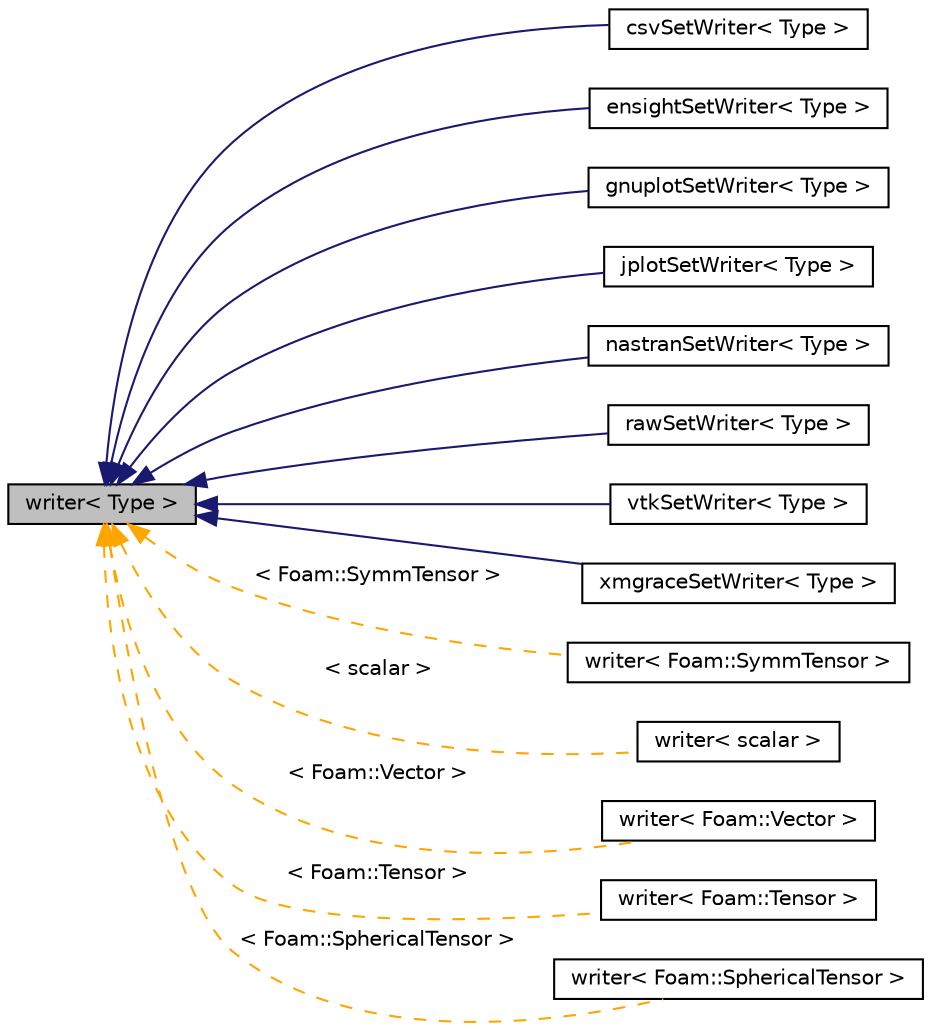 digraph "writer&lt; Type &gt;"
{
  bgcolor="transparent";
  edge [fontname="Helvetica",fontsize="10",labelfontname="Helvetica",labelfontsize="10"];
  node [fontname="Helvetica",fontsize="10",shape=record];
  rankdir="LR";
  Node1 [label="writer\< Type \>",height=0.2,width=0.4,color="black", fillcolor="grey75", style="filled" fontcolor="black"];
  Node1 -> Node2 [dir="back",color="midnightblue",fontsize="10",style="solid",fontname="Helvetica"];
  Node2 [label="csvSetWriter\< Type \>",height=0.2,width=0.4,color="black",URL="$classFoam_1_1csvSetWriter.html",tooltip="Write set in csv format. "];
  Node1 -> Node3 [dir="back",color="midnightblue",fontsize="10",style="solid",fontname="Helvetica"];
  Node3 [label="ensightSetWriter\< Type \>",height=0.2,width=0.4,color="black",URL="$classFoam_1_1ensightSetWriter.html"];
  Node1 -> Node4 [dir="back",color="midnightblue",fontsize="10",style="solid",fontname="Helvetica"];
  Node4 [label="gnuplotSetWriter\< Type \>",height=0.2,width=0.4,color="black",URL="$classFoam_1_1gnuplotSetWriter.html"];
  Node1 -> Node5 [dir="back",color="midnightblue",fontsize="10",style="solid",fontname="Helvetica"];
  Node5 [label="jplotSetWriter\< Type \>",height=0.2,width=0.4,color="black",URL="$classFoam_1_1jplotSetWriter.html"];
  Node1 -> Node6 [dir="back",color="midnightblue",fontsize="10",style="solid",fontname="Helvetica"];
  Node6 [label="nastranSetWriter\< Type \>",height=0.2,width=0.4,color="black",URL="$classFoam_1_1nastranSetWriter.html",tooltip="Line format in Nastran (currently hardcoded to &#39;free&#39; format) "];
  Node1 -> Node7 [dir="back",color="midnightblue",fontsize="10",style="solid",fontname="Helvetica"];
  Node7 [label="rawSetWriter\< Type \>",height=0.2,width=0.4,color="black",URL="$classFoam_1_1rawSetWriter.html"];
  Node1 -> Node8 [dir="back",color="midnightblue",fontsize="10",style="solid",fontname="Helvetica"];
  Node8 [label="vtkSetWriter\< Type \>",height=0.2,width=0.4,color="black",URL="$classFoam_1_1vtkSetWriter.html"];
  Node1 -> Node9 [dir="back",color="midnightblue",fontsize="10",style="solid",fontname="Helvetica"];
  Node9 [label="xmgraceSetWriter\< Type \>",height=0.2,width=0.4,color="black",URL="$classFoam_1_1xmgraceSetWriter.html"];
  Node1 -> Node10 [dir="back",color="orange",fontsize="10",style="dashed",label=" \< Foam::SymmTensor \>" ,fontname="Helvetica"];
  Node10 [label="writer\< Foam::SymmTensor \>",height=0.2,width=0.4,color="black",URL="$classFoam_1_1writer.html"];
  Node1 -> Node11 [dir="back",color="orange",fontsize="10",style="dashed",label=" \< scalar \>" ,fontname="Helvetica"];
  Node11 [label="writer\< scalar \>",height=0.2,width=0.4,color="black",URL="$classFoam_1_1writer.html"];
  Node1 -> Node12 [dir="back",color="orange",fontsize="10",style="dashed",label=" \< Foam::Vector \>" ,fontname="Helvetica"];
  Node12 [label="writer\< Foam::Vector \>",height=0.2,width=0.4,color="black",URL="$classFoam_1_1writer.html"];
  Node1 -> Node13 [dir="back",color="orange",fontsize="10",style="dashed",label=" \< Foam::Tensor \>" ,fontname="Helvetica"];
  Node13 [label="writer\< Foam::Tensor \>",height=0.2,width=0.4,color="black",URL="$classFoam_1_1writer.html"];
  Node1 -> Node14 [dir="back",color="orange",fontsize="10",style="dashed",label=" \< Foam::SphericalTensor \>" ,fontname="Helvetica"];
  Node14 [label="writer\< Foam::SphericalTensor \>",height=0.2,width=0.4,color="black",URL="$classFoam_1_1writer.html"];
}
